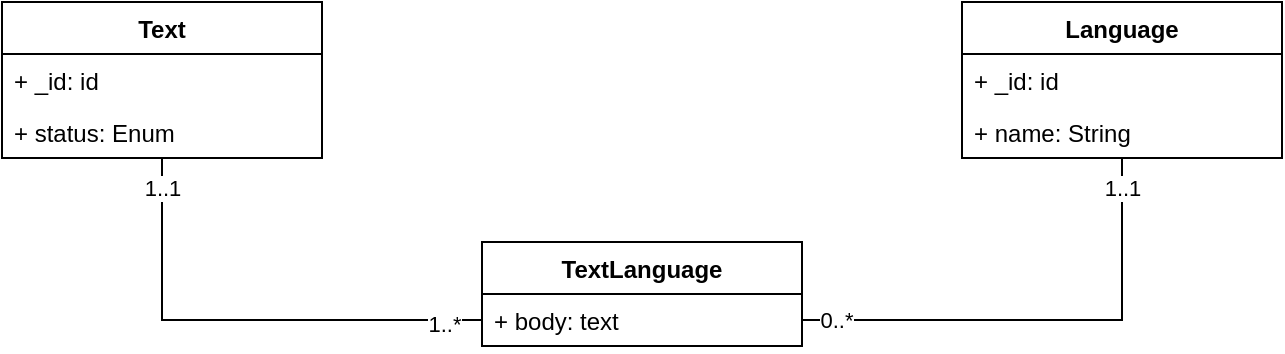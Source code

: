 <mxfile version="14.1.8" type="device"><diagram id="O5vf3AakzQ-XaDmTopP6" name="Page-1"><mxGraphModel dx="1038" dy="607" grid="1" gridSize="10" guides="1" tooltips="1" connect="1" arrows="1" fold="1" page="1" pageScale="1" pageWidth="827" pageHeight="1169" math="0" shadow="0"><root><mxCell id="0"/><mxCell id="1" parent="0"/><mxCell id="MhC9z0wfJzB0zouE6fu5-1" value="TextLanguage" style="swimlane;fontStyle=1;align=center;verticalAlign=top;childLayout=stackLayout;horizontal=1;startSize=26;horizontalStack=0;resizeParent=1;resizeParentMax=0;resizeLast=0;collapsible=1;marginBottom=0;" vertex="1" parent="1"><mxGeometry x="360" y="230" width="160" height="52" as="geometry"/></mxCell><mxCell id="MhC9z0wfJzB0zouE6fu5-2" value="+ body: text" style="text;strokeColor=none;fillColor=none;align=left;verticalAlign=top;spacingLeft=4;spacingRight=4;overflow=hidden;rotatable=0;points=[[0,0.5],[1,0.5]];portConstraint=eastwest;" vertex="1" parent="MhC9z0wfJzB0zouE6fu5-1"><mxGeometry y="26" width="160" height="26" as="geometry"/></mxCell><mxCell id="MhC9z0wfJzB0zouE6fu5-16" style="edgeStyle=orthogonalEdgeStyle;rounded=0;orthogonalLoop=1;jettySize=auto;html=1;entryX=0;entryY=0.5;entryDx=0;entryDy=0;endArrow=none;endFill=0;" edge="1" parent="1" source="MhC9z0wfJzB0zouE6fu5-5" target="MhC9z0wfJzB0zouE6fu5-2"><mxGeometry relative="1" as="geometry"/></mxCell><mxCell id="MhC9z0wfJzB0zouE6fu5-17" value="1..1" style="edgeLabel;html=1;align=center;verticalAlign=middle;resizable=0;points=[];" vertex="1" connectable="0" parent="MhC9z0wfJzB0zouE6fu5-16"><mxGeometry x="-0.877" relative="1" as="geometry"><mxPoint as="offset"/></mxGeometry></mxCell><mxCell id="MhC9z0wfJzB0zouE6fu5-18" value="1..*" style="edgeLabel;html=1;align=center;verticalAlign=middle;resizable=0;points=[];" vertex="1" connectable="0" parent="MhC9z0wfJzB0zouE6fu5-16"><mxGeometry x="0.844" y="-2" relative="1" as="geometry"><mxPoint as="offset"/></mxGeometry></mxCell><mxCell id="MhC9z0wfJzB0zouE6fu5-5" value="Text" style="swimlane;fontStyle=1;align=center;verticalAlign=top;childLayout=stackLayout;horizontal=1;startSize=26;horizontalStack=0;resizeParent=1;resizeParentMax=0;resizeLast=0;collapsible=1;marginBottom=0;" vertex="1" parent="1"><mxGeometry x="120" y="110" width="160" height="78" as="geometry"/></mxCell><mxCell id="MhC9z0wfJzB0zouE6fu5-6" value="+ _id: id" style="text;strokeColor=none;fillColor=none;align=left;verticalAlign=top;spacingLeft=4;spacingRight=4;overflow=hidden;rotatable=0;points=[[0,0.5],[1,0.5]];portConstraint=eastwest;" vertex="1" parent="MhC9z0wfJzB0zouE6fu5-5"><mxGeometry y="26" width="160" height="26" as="geometry"/></mxCell><mxCell id="MhC9z0wfJzB0zouE6fu5-13" value="+ status: Enum" style="text;strokeColor=none;fillColor=none;align=left;verticalAlign=top;spacingLeft=4;spacingRight=4;overflow=hidden;rotatable=0;points=[[0,0.5],[1,0.5]];portConstraint=eastwest;" vertex="1" parent="MhC9z0wfJzB0zouE6fu5-5"><mxGeometry y="52" width="160" height="26" as="geometry"/></mxCell><mxCell id="MhC9z0wfJzB0zouE6fu5-15" style="edgeStyle=orthogonalEdgeStyle;rounded=0;orthogonalLoop=1;jettySize=auto;html=1;entryX=1;entryY=0.5;entryDx=0;entryDy=0;endArrow=none;endFill=0;" edge="1" parent="1" source="MhC9z0wfJzB0zouE6fu5-9" target="MhC9z0wfJzB0zouE6fu5-2"><mxGeometry relative="1" as="geometry"/></mxCell><mxCell id="MhC9z0wfJzB0zouE6fu5-19" value="0..*" style="edgeLabel;html=1;align=center;verticalAlign=middle;resizable=0;points=[];" vertex="1" connectable="0" parent="MhC9z0wfJzB0zouE6fu5-15"><mxGeometry x="0.857" relative="1" as="geometry"><mxPoint as="offset"/></mxGeometry></mxCell><mxCell id="MhC9z0wfJzB0zouE6fu5-20" value="1..1" style="edgeLabel;html=1;align=center;verticalAlign=middle;resizable=0;points=[];" vertex="1" connectable="0" parent="MhC9z0wfJzB0zouE6fu5-15"><mxGeometry x="-0.877" relative="1" as="geometry"><mxPoint as="offset"/></mxGeometry></mxCell><mxCell id="MhC9z0wfJzB0zouE6fu5-9" value="Language" style="swimlane;fontStyle=1;align=center;verticalAlign=top;childLayout=stackLayout;horizontal=1;startSize=26;horizontalStack=0;resizeParent=1;resizeParentMax=0;resizeLast=0;collapsible=1;marginBottom=0;" vertex="1" parent="1"><mxGeometry x="600" y="110" width="160" height="78" as="geometry"/></mxCell><mxCell id="MhC9z0wfJzB0zouE6fu5-10" value="+ _id: id" style="text;strokeColor=none;fillColor=none;align=left;verticalAlign=top;spacingLeft=4;spacingRight=4;overflow=hidden;rotatable=0;points=[[0,0.5],[1,0.5]];portConstraint=eastwest;" vertex="1" parent="MhC9z0wfJzB0zouE6fu5-9"><mxGeometry y="26" width="160" height="26" as="geometry"/></mxCell><mxCell id="MhC9z0wfJzB0zouE6fu5-14" value="+ name: String" style="text;strokeColor=none;fillColor=none;align=left;verticalAlign=top;spacingLeft=4;spacingRight=4;overflow=hidden;rotatable=0;points=[[0,0.5],[1,0.5]];portConstraint=eastwest;" vertex="1" parent="MhC9z0wfJzB0zouE6fu5-9"><mxGeometry y="52" width="160" height="26" as="geometry"/></mxCell></root></mxGraphModel></diagram></mxfile>